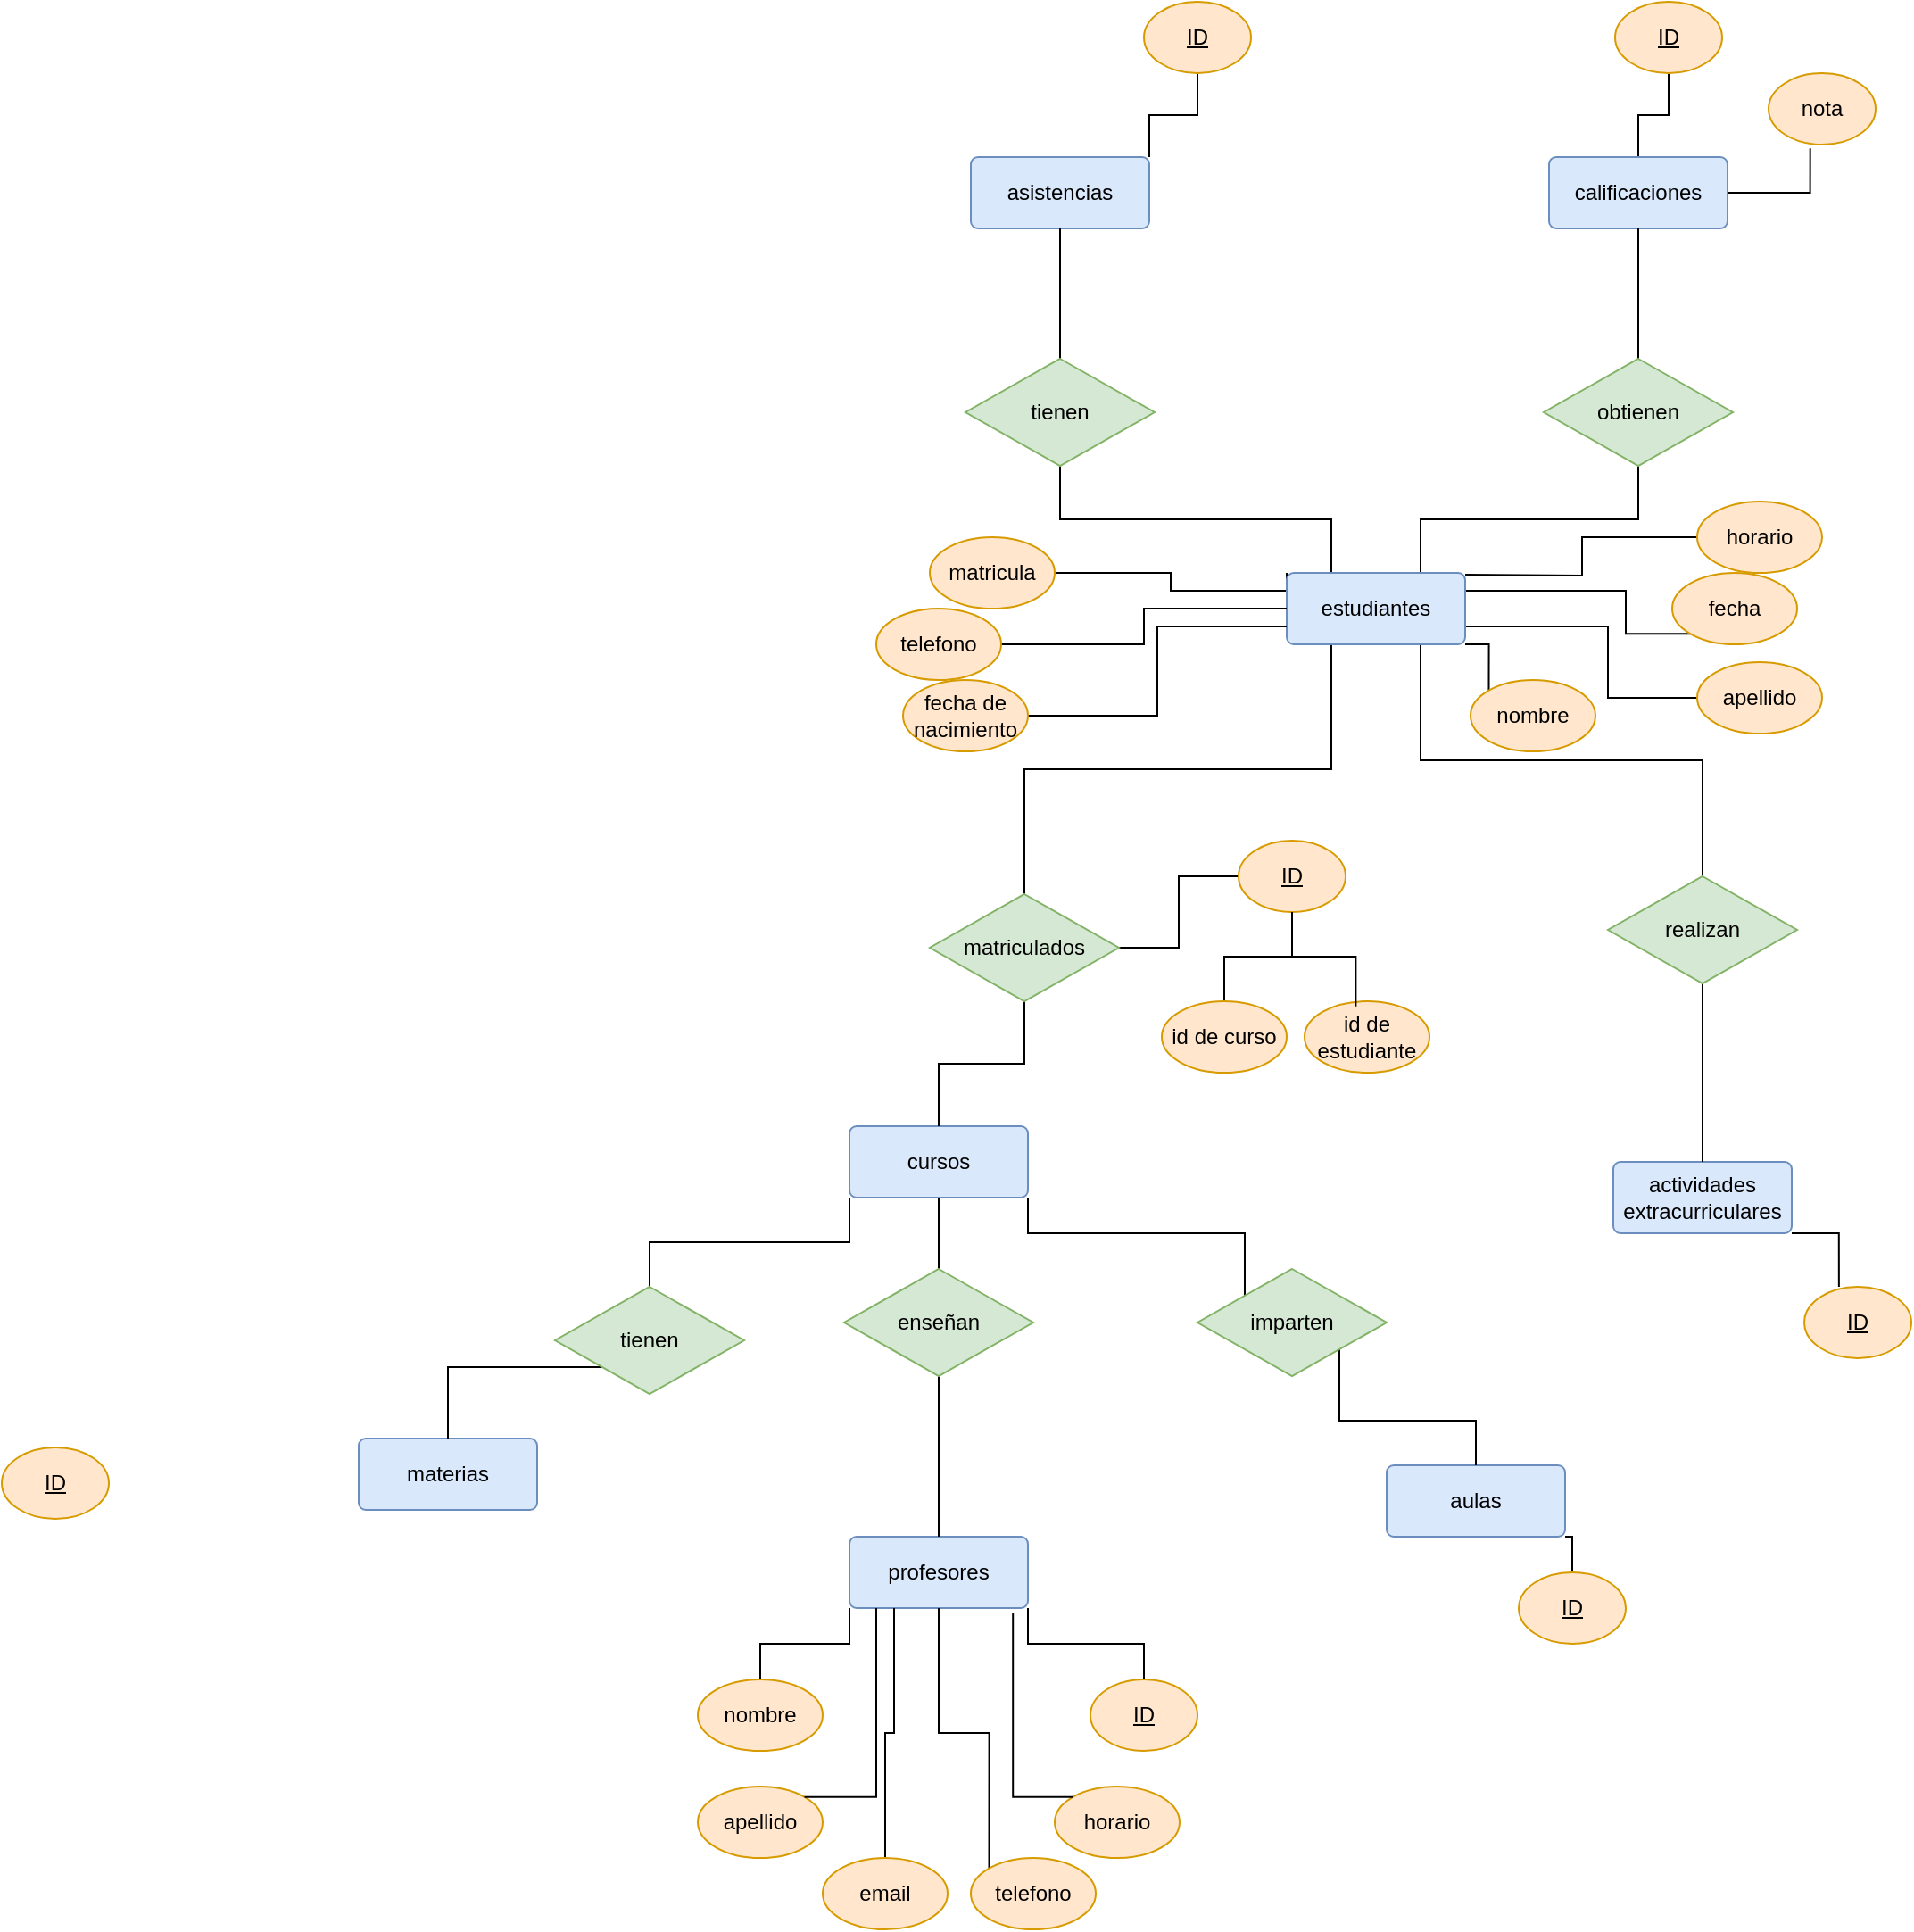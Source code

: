 <mxfile version="22.0.2" type="github">
  <diagram name="Página-1" id="Mka_hPVT99Yjn6llJlfG">
    <mxGraphModel dx="2227" dy="1882" grid="1" gridSize="10" guides="1" tooltips="1" connect="1" arrows="1" fold="1" page="1" pageScale="1" pageWidth="827" pageHeight="1169" math="0" shadow="0">
      <root>
        <mxCell id="0" />
        <mxCell id="1" parent="0" />
        <mxCell id="OjUDIB-_pPHaeTFg9-ev-72" style="edgeStyle=orthogonalEdgeStyle;rounded=0;orthogonalLoop=1;jettySize=auto;html=1;exitX=0.75;exitY=0;exitDx=0;exitDy=0;endArrow=none;endFill=0;" edge="1" parent="1" source="OjUDIB-_pPHaeTFg9-ev-1" target="OjUDIB-_pPHaeTFg9-ev-12">
          <mxGeometry relative="1" as="geometry" />
        </mxCell>
        <mxCell id="OjUDIB-_pPHaeTFg9-ev-73" style="edgeStyle=orthogonalEdgeStyle;rounded=0;orthogonalLoop=1;jettySize=auto;html=1;exitX=0.25;exitY=0;exitDx=0;exitDy=0;endArrow=none;endFill=0;" edge="1" parent="1" source="OjUDIB-_pPHaeTFg9-ev-1" target="OjUDIB-_pPHaeTFg9-ev-13">
          <mxGeometry relative="1" as="geometry" />
        </mxCell>
        <mxCell id="OjUDIB-_pPHaeTFg9-ev-74" style="edgeStyle=orthogonalEdgeStyle;rounded=0;orthogonalLoop=1;jettySize=auto;html=1;exitX=0.75;exitY=1;exitDx=0;exitDy=0;endArrow=none;endFill=0;" edge="1" parent="1" source="OjUDIB-_pPHaeTFg9-ev-1" target="OjUDIB-_pPHaeTFg9-ev-14">
          <mxGeometry relative="1" as="geometry" />
        </mxCell>
        <mxCell id="OjUDIB-_pPHaeTFg9-ev-75" style="edgeStyle=orthogonalEdgeStyle;rounded=0;orthogonalLoop=1;jettySize=auto;html=1;exitX=0.25;exitY=1;exitDx=0;exitDy=0;entryX=0.5;entryY=0;entryDx=0;entryDy=0;endArrow=none;endFill=0;" edge="1" parent="1" source="OjUDIB-_pPHaeTFg9-ev-1" target="OjUDIB-_pPHaeTFg9-ev-11">
          <mxGeometry relative="1" as="geometry" />
        </mxCell>
        <mxCell id="OjUDIB-_pPHaeTFg9-ev-79" style="edgeStyle=orthogonalEdgeStyle;rounded=0;orthogonalLoop=1;jettySize=auto;html=1;exitX=1;exitY=0;exitDx=0;exitDy=0;entryX=0;entryY=0.5;entryDx=0;entryDy=0;endArrow=none;endFill=0;" edge="1" parent="1" target="OjUDIB-_pPHaeTFg9-ev-61">
          <mxGeometry relative="1" as="geometry">
            <mxPoint x="690" y="151" as="targetPoint" />
            <mxPoint x="490" y="81" as="sourcePoint" />
          </mxGeometry>
        </mxCell>
        <mxCell id="OjUDIB-_pPHaeTFg9-ev-80" style="edgeStyle=orthogonalEdgeStyle;rounded=0;orthogonalLoop=1;jettySize=auto;html=1;exitX=1;exitY=0.25;exitDx=0;exitDy=0;entryX=0;entryY=1;entryDx=0;entryDy=0;endArrow=none;endFill=0;" edge="1" parent="1" source="OjUDIB-_pPHaeTFg9-ev-1" target="OjUDIB-_pPHaeTFg9-ev-63">
          <mxGeometry relative="1" as="geometry">
            <Array as="points">
              <mxPoint x="580" y="90" />
              <mxPoint x="580" y="114" />
            </Array>
          </mxGeometry>
        </mxCell>
        <mxCell id="OjUDIB-_pPHaeTFg9-ev-82" style="edgeStyle=orthogonalEdgeStyle;rounded=0;orthogonalLoop=1;jettySize=auto;html=1;exitX=1;exitY=0.75;exitDx=0;exitDy=0;entryX=0;entryY=0.5;entryDx=0;entryDy=0;endArrow=none;endFill=0;" edge="1" parent="1" source="OjUDIB-_pPHaeTFg9-ev-1" target="OjUDIB-_pPHaeTFg9-ev-58">
          <mxGeometry relative="1" as="geometry">
            <Array as="points">
              <mxPoint x="570" y="110" />
              <mxPoint x="570" y="150" />
            </Array>
          </mxGeometry>
        </mxCell>
        <mxCell id="OjUDIB-_pPHaeTFg9-ev-85" style="edgeStyle=orthogonalEdgeStyle;rounded=0;orthogonalLoop=1;jettySize=auto;html=1;exitX=0;exitY=0;exitDx=0;exitDy=0;entryX=1;entryY=0.5;entryDx=0;entryDy=0;endArrow=none;endFill=0;" edge="1" parent="1" source="OjUDIB-_pPHaeTFg9-ev-1" target="OjUDIB-_pPHaeTFg9-ev-62">
          <mxGeometry relative="1" as="geometry">
            <Array as="points">
              <mxPoint x="390" y="90" />
              <mxPoint x="325" y="90" />
              <mxPoint x="325" y="80" />
            </Array>
          </mxGeometry>
        </mxCell>
        <mxCell id="OjUDIB-_pPHaeTFg9-ev-88" style="edgeStyle=orthogonalEdgeStyle;rounded=0;orthogonalLoop=1;jettySize=auto;html=1;exitX=1;exitY=1;exitDx=0;exitDy=0;entryX=0;entryY=0;entryDx=0;entryDy=0;endArrow=none;endFill=0;" edge="1" parent="1" source="OjUDIB-_pPHaeTFg9-ev-1" target="OjUDIB-_pPHaeTFg9-ev-57">
          <mxGeometry relative="1" as="geometry" />
        </mxCell>
        <mxCell id="OjUDIB-_pPHaeTFg9-ev-1" value="estudiantes" style="rounded=1;arcSize=10;whiteSpace=wrap;html=1;align=center;fillColor=#dae8fc;strokeColor=#6c8ebf;" vertex="1" parent="1">
          <mxGeometry x="390" y="80" width="100" height="40" as="geometry" />
        </mxCell>
        <mxCell id="OjUDIB-_pPHaeTFg9-ev-29" style="edgeStyle=orthogonalEdgeStyle;rounded=0;orthogonalLoop=1;jettySize=auto;html=1;exitX=1;exitY=1;exitDx=0;exitDy=0;entryX=0;entryY=0;entryDx=0;entryDy=0;endArrow=none;endFill=0;" edge="1" parent="1" source="OjUDIB-_pPHaeTFg9-ev-2" target="OjUDIB-_pPHaeTFg9-ev-15">
          <mxGeometry relative="1" as="geometry" />
        </mxCell>
        <mxCell id="OjUDIB-_pPHaeTFg9-ev-31" style="edgeStyle=orthogonalEdgeStyle;rounded=0;orthogonalLoop=1;jettySize=auto;html=1;exitX=0.5;exitY=1;exitDx=0;exitDy=0;entryX=0.5;entryY=0;entryDx=0;entryDy=0;endArrow=none;endFill=0;" edge="1" parent="1" source="OjUDIB-_pPHaeTFg9-ev-2" target="OjUDIB-_pPHaeTFg9-ev-16">
          <mxGeometry relative="1" as="geometry" />
        </mxCell>
        <mxCell id="OjUDIB-_pPHaeTFg9-ev-33" style="edgeStyle=orthogonalEdgeStyle;rounded=0;orthogonalLoop=1;jettySize=auto;html=1;exitX=0;exitY=1;exitDx=0;exitDy=0;endArrow=none;endFill=0;" edge="1" parent="1" source="OjUDIB-_pPHaeTFg9-ev-2" target="OjUDIB-_pPHaeTFg9-ev-17">
          <mxGeometry relative="1" as="geometry" />
        </mxCell>
        <mxCell id="OjUDIB-_pPHaeTFg9-ev-2" value="cursos" style="rounded=1;arcSize=10;whiteSpace=wrap;html=1;align=center;fillColor=#dae8fc;strokeColor=#6c8ebf;" vertex="1" parent="1">
          <mxGeometry x="145" y="390" width="100" height="40" as="geometry" />
        </mxCell>
        <mxCell id="OjUDIB-_pPHaeTFg9-ev-52" style="edgeStyle=orthogonalEdgeStyle;rounded=0;orthogonalLoop=1;jettySize=auto;html=1;exitX=1;exitY=1;exitDx=0;exitDy=0;entryX=0.5;entryY=0;entryDx=0;entryDy=0;endArrow=none;endFill=0;" edge="1" parent="1" source="OjUDIB-_pPHaeTFg9-ev-3" target="OjUDIB-_pPHaeTFg9-ev-44">
          <mxGeometry relative="1" as="geometry" />
        </mxCell>
        <mxCell id="OjUDIB-_pPHaeTFg9-ev-3" value="aulas" style="rounded=1;arcSize=10;whiteSpace=wrap;html=1;align=center;fillColor=#dae8fc;strokeColor=#6c8ebf;" vertex="1" parent="1">
          <mxGeometry x="446" y="580" width="100" height="40" as="geometry" />
        </mxCell>
        <mxCell id="OjUDIB-_pPHaeTFg9-ev-53" style="edgeStyle=orthogonalEdgeStyle;rounded=0;orthogonalLoop=1;jettySize=auto;html=1;exitX=1;exitY=1;exitDx=0;exitDy=0;endArrow=none;endFill=0;" edge="1" parent="1" source="OjUDIB-_pPHaeTFg9-ev-4" target="OjUDIB-_pPHaeTFg9-ev-43">
          <mxGeometry relative="1" as="geometry" />
        </mxCell>
        <mxCell id="OjUDIB-_pPHaeTFg9-ev-96" style="edgeStyle=orthogonalEdgeStyle;rounded=0;orthogonalLoop=1;jettySize=auto;html=1;exitX=0;exitY=1;exitDx=0;exitDy=0;entryX=0.5;entryY=0;entryDx=0;entryDy=0;endArrow=none;endFill=0;" edge="1" parent="1" source="OjUDIB-_pPHaeTFg9-ev-4" target="OjUDIB-_pPHaeTFg9-ev-91">
          <mxGeometry relative="1" as="geometry" />
        </mxCell>
        <mxCell id="OjUDIB-_pPHaeTFg9-ev-4" value="profesores" style="rounded=1;arcSize=10;whiteSpace=wrap;html=1;align=center;fillColor=#dae8fc;strokeColor=#6c8ebf;" vertex="1" parent="1">
          <mxGeometry x="145" y="620" width="100" height="40" as="geometry" />
        </mxCell>
        <mxCell id="OjUDIB-_pPHaeTFg9-ev-5" value="materias" style="rounded=1;arcSize=10;whiteSpace=wrap;html=1;align=center;fillColor=#dae8fc;strokeColor=#6c8ebf;" vertex="1" parent="1">
          <mxGeometry x="-130" y="565" width="100" height="40" as="geometry" />
        </mxCell>
        <mxCell id="OjUDIB-_pPHaeTFg9-ev-6" value="actividades extracurriculares" style="rounded=1;arcSize=10;whiteSpace=wrap;html=1;align=center;fillColor=#dae8fc;strokeColor=#6c8ebf;" vertex="1" parent="1">
          <mxGeometry x="573" y="410" width="100" height="40" as="geometry" />
        </mxCell>
        <mxCell id="OjUDIB-_pPHaeTFg9-ev-56" style="edgeStyle=orthogonalEdgeStyle;rounded=0;orthogonalLoop=1;jettySize=auto;html=1;exitX=1;exitY=0;exitDx=0;exitDy=0;entryX=0.5;entryY=1;entryDx=0;entryDy=0;endArrow=none;endFill=0;" edge="1" parent="1" source="OjUDIB-_pPHaeTFg9-ev-7" target="OjUDIB-_pPHaeTFg9-ev-55">
          <mxGeometry relative="1" as="geometry" />
        </mxCell>
        <mxCell id="OjUDIB-_pPHaeTFg9-ev-7" value="asistencias" style="rounded=1;arcSize=10;whiteSpace=wrap;html=1;align=center;fillColor=#dae8fc;strokeColor=#6c8ebf;" vertex="1" parent="1">
          <mxGeometry x="213" y="-153" width="100" height="40" as="geometry" />
        </mxCell>
        <mxCell id="OjUDIB-_pPHaeTFg9-ev-49" style="edgeStyle=orthogonalEdgeStyle;rounded=0;orthogonalLoop=1;jettySize=auto;html=1;endArrow=none;endFill=0;" edge="1" parent="1" source="OjUDIB-_pPHaeTFg9-ev-8" target="OjUDIB-_pPHaeTFg9-ev-47">
          <mxGeometry relative="1" as="geometry" />
        </mxCell>
        <mxCell id="OjUDIB-_pPHaeTFg9-ev-8" value="calificaciones" style="rounded=1;arcSize=10;whiteSpace=wrap;html=1;align=center;fillColor=#dae8fc;strokeColor=#6c8ebf;" vertex="1" parent="1">
          <mxGeometry x="537" y="-153" width="100" height="40" as="geometry" />
        </mxCell>
        <mxCell id="OjUDIB-_pPHaeTFg9-ev-28" style="edgeStyle=orthogonalEdgeStyle;rounded=0;orthogonalLoop=1;jettySize=auto;html=1;exitX=0.5;exitY=1;exitDx=0;exitDy=0;entryX=0.5;entryY=0;entryDx=0;entryDy=0;endArrow=none;endFill=0;" edge="1" parent="1" source="OjUDIB-_pPHaeTFg9-ev-11" target="OjUDIB-_pPHaeTFg9-ev-2">
          <mxGeometry relative="1" as="geometry" />
        </mxCell>
        <mxCell id="OjUDIB-_pPHaeTFg9-ev-89" style="edgeStyle=orthogonalEdgeStyle;rounded=0;orthogonalLoop=1;jettySize=auto;html=1;exitX=1;exitY=0.5;exitDx=0;exitDy=0;entryX=0;entryY=0.5;entryDx=0;entryDy=0;endArrow=none;endFill=0;" edge="1" parent="1" source="OjUDIB-_pPHaeTFg9-ev-11" target="OjUDIB-_pPHaeTFg9-ev-35">
          <mxGeometry relative="1" as="geometry" />
        </mxCell>
        <mxCell id="OjUDIB-_pPHaeTFg9-ev-11" value="matriculados" style="shape=rhombus;perimeter=rhombusPerimeter;whiteSpace=wrap;html=1;align=center;fillColor=#d5e8d4;strokeColor=#82b366;" vertex="1" parent="1">
          <mxGeometry x="190" y="260" width="106" height="60" as="geometry" />
        </mxCell>
        <mxCell id="OjUDIB-_pPHaeTFg9-ev-19" style="edgeStyle=orthogonalEdgeStyle;rounded=0;orthogonalLoop=1;jettySize=auto;html=1;exitX=0.5;exitY=0;exitDx=0;exitDy=0;endArrow=none;endFill=0;" edge="1" parent="1" source="OjUDIB-_pPHaeTFg9-ev-12" target="OjUDIB-_pPHaeTFg9-ev-8">
          <mxGeometry relative="1" as="geometry" />
        </mxCell>
        <mxCell id="OjUDIB-_pPHaeTFg9-ev-12" value="obtienen" style="shape=rhombus;perimeter=rhombusPerimeter;whiteSpace=wrap;html=1;align=center;fillColor=#d5e8d4;strokeColor=#82b366;" vertex="1" parent="1">
          <mxGeometry x="534" y="-40" width="106" height="60" as="geometry" />
        </mxCell>
        <mxCell id="OjUDIB-_pPHaeTFg9-ev-23" style="edgeStyle=orthogonalEdgeStyle;rounded=0;orthogonalLoop=1;jettySize=auto;html=1;exitX=0.5;exitY=0;exitDx=0;exitDy=0;endArrow=none;endFill=0;" edge="1" parent="1" source="OjUDIB-_pPHaeTFg9-ev-13" target="OjUDIB-_pPHaeTFg9-ev-7">
          <mxGeometry relative="1" as="geometry" />
        </mxCell>
        <mxCell id="OjUDIB-_pPHaeTFg9-ev-13" value="tienen" style="shape=rhombus;perimeter=rhombusPerimeter;whiteSpace=wrap;html=1;align=center;fillColor=#d5e8d4;strokeColor=#82b366;" vertex="1" parent="1">
          <mxGeometry x="210" y="-40" width="106" height="60" as="geometry" />
        </mxCell>
        <mxCell id="OjUDIB-_pPHaeTFg9-ev-26" style="edgeStyle=orthogonalEdgeStyle;rounded=0;orthogonalLoop=1;jettySize=auto;html=1;exitX=0.5;exitY=1;exitDx=0;exitDy=0;entryX=0.5;entryY=0;entryDx=0;entryDy=0;endArrow=none;endFill=0;" edge="1" parent="1" source="OjUDIB-_pPHaeTFg9-ev-14" target="OjUDIB-_pPHaeTFg9-ev-6">
          <mxGeometry relative="1" as="geometry" />
        </mxCell>
        <mxCell id="OjUDIB-_pPHaeTFg9-ev-14" value="realizan" style="shape=rhombus;perimeter=rhombusPerimeter;whiteSpace=wrap;html=1;align=center;fillColor=#d5e8d4;strokeColor=#82b366;" vertex="1" parent="1">
          <mxGeometry x="570" y="250" width="106" height="60" as="geometry" />
        </mxCell>
        <mxCell id="OjUDIB-_pPHaeTFg9-ev-30" style="edgeStyle=orthogonalEdgeStyle;rounded=0;orthogonalLoop=1;jettySize=auto;html=1;exitX=1;exitY=1;exitDx=0;exitDy=0;endArrow=none;endFill=0;" edge="1" parent="1" source="OjUDIB-_pPHaeTFg9-ev-15" target="OjUDIB-_pPHaeTFg9-ev-3">
          <mxGeometry relative="1" as="geometry" />
        </mxCell>
        <mxCell id="OjUDIB-_pPHaeTFg9-ev-15" value="imparten" style="shape=rhombus;perimeter=rhombusPerimeter;whiteSpace=wrap;html=1;align=center;fillColor=#d5e8d4;strokeColor=#82b366;" vertex="1" parent="1">
          <mxGeometry x="340" y="470" width="106" height="60" as="geometry" />
        </mxCell>
        <mxCell id="OjUDIB-_pPHaeTFg9-ev-32" style="edgeStyle=orthogonalEdgeStyle;rounded=0;orthogonalLoop=1;jettySize=auto;html=1;exitX=0.5;exitY=1;exitDx=0;exitDy=0;endArrow=none;endFill=0;" edge="1" parent="1" source="OjUDIB-_pPHaeTFg9-ev-16" target="OjUDIB-_pPHaeTFg9-ev-4">
          <mxGeometry relative="1" as="geometry" />
        </mxCell>
        <mxCell id="OjUDIB-_pPHaeTFg9-ev-16" value="enseñan" style="shape=rhombus;perimeter=rhombusPerimeter;whiteSpace=wrap;html=1;align=center;fillColor=#d5e8d4;strokeColor=#82b366;" vertex="1" parent="1">
          <mxGeometry x="142" y="470" width="106" height="60" as="geometry" />
        </mxCell>
        <mxCell id="OjUDIB-_pPHaeTFg9-ev-34" style="edgeStyle=orthogonalEdgeStyle;rounded=0;orthogonalLoop=1;jettySize=auto;html=1;exitX=0;exitY=1;exitDx=0;exitDy=0;entryX=0.5;entryY=0;entryDx=0;entryDy=0;endArrow=none;endFill=0;" edge="1" parent="1" source="OjUDIB-_pPHaeTFg9-ev-17" target="OjUDIB-_pPHaeTFg9-ev-5">
          <mxGeometry relative="1" as="geometry" />
        </mxCell>
        <mxCell id="OjUDIB-_pPHaeTFg9-ev-17" value="tienen" style="shape=rhombus;perimeter=rhombusPerimeter;whiteSpace=wrap;html=1;align=center;fillColor=#d5e8d4;strokeColor=#82b366;" vertex="1" parent="1">
          <mxGeometry x="-20" y="480" width="106" height="60" as="geometry" />
        </mxCell>
        <mxCell id="OjUDIB-_pPHaeTFg9-ev-70" style="edgeStyle=orthogonalEdgeStyle;rounded=0;orthogonalLoop=1;jettySize=auto;html=1;exitX=0.5;exitY=1;exitDx=0;exitDy=0;endArrow=none;endFill=0;" edge="1" parent="1" source="OjUDIB-_pPHaeTFg9-ev-35" target="OjUDIB-_pPHaeTFg9-ev-37">
          <mxGeometry relative="1" as="geometry" />
        </mxCell>
        <mxCell id="OjUDIB-_pPHaeTFg9-ev-35" value="&lt;u&gt;ID&lt;/u&gt;" style="ellipse;whiteSpace=wrap;html=1;align=center;fillColor=#ffe6cc;strokeColor=#d79b00;" vertex="1" parent="1">
          <mxGeometry x="363" y="230" width="60" height="40" as="geometry" />
        </mxCell>
        <mxCell id="OjUDIB-_pPHaeTFg9-ev-36" value="id de estudiante" style="ellipse;whiteSpace=wrap;html=1;align=center;fillColor=#ffe6cc;strokeColor=#d79b00;" vertex="1" parent="1">
          <mxGeometry x="400" y="320" width="70" height="40" as="geometry" />
        </mxCell>
        <mxCell id="OjUDIB-_pPHaeTFg9-ev-37" value="id de curso" style="ellipse;whiteSpace=wrap;html=1;align=center;fillColor=#ffe6cc;strokeColor=#d79b00;" vertex="1" parent="1">
          <mxGeometry x="320" y="320" width="70" height="40" as="geometry" />
        </mxCell>
        <mxCell id="OjUDIB-_pPHaeTFg9-ev-43" value="&lt;u&gt;ID&lt;/u&gt;" style="ellipse;whiteSpace=wrap;html=1;align=center;fillColor=#ffe6cc;strokeColor=#d79b00;" vertex="1" parent="1">
          <mxGeometry x="280" y="700" width="60" height="40" as="geometry" />
        </mxCell>
        <mxCell id="OjUDIB-_pPHaeTFg9-ev-44" value="&lt;u&gt;ID&lt;/u&gt;" style="ellipse;whiteSpace=wrap;html=1;align=center;fillColor=#ffe6cc;strokeColor=#d79b00;" vertex="1" parent="1">
          <mxGeometry x="520" y="640" width="60" height="40" as="geometry" />
        </mxCell>
        <mxCell id="OjUDIB-_pPHaeTFg9-ev-45" value="&lt;u&gt;ID&lt;/u&gt;" style="ellipse;whiteSpace=wrap;html=1;align=center;fillColor=#ffe6cc;strokeColor=#d79b00;" vertex="1" parent="1">
          <mxGeometry x="-330" y="570" width="60" height="40" as="geometry" />
        </mxCell>
        <mxCell id="OjUDIB-_pPHaeTFg9-ev-46" value="&lt;u&gt;ID&lt;/u&gt;" style="ellipse;whiteSpace=wrap;html=1;align=center;fillColor=#ffe6cc;strokeColor=#d79b00;" vertex="1" parent="1">
          <mxGeometry x="680" y="480" width="60" height="40" as="geometry" />
        </mxCell>
        <mxCell id="OjUDIB-_pPHaeTFg9-ev-47" value="&lt;u&gt;ID&lt;/u&gt;" style="ellipse;whiteSpace=wrap;html=1;align=center;fillColor=#ffe6cc;strokeColor=#d79b00;" vertex="1" parent="1">
          <mxGeometry x="574" y="-240" width="60" height="40" as="geometry" />
        </mxCell>
        <mxCell id="OjUDIB-_pPHaeTFg9-ev-48" value="nota" style="ellipse;whiteSpace=wrap;html=1;align=center;fillColor=#ffe6cc;strokeColor=#d79b00;" vertex="1" parent="1">
          <mxGeometry x="660" y="-200" width="60" height="40" as="geometry" />
        </mxCell>
        <mxCell id="OjUDIB-_pPHaeTFg9-ev-50" style="edgeStyle=orthogonalEdgeStyle;rounded=0;orthogonalLoop=1;jettySize=auto;html=1;exitX=1;exitY=0.5;exitDx=0;exitDy=0;entryX=0.389;entryY=1.054;entryDx=0;entryDy=0;entryPerimeter=0;endArrow=none;endFill=0;" edge="1" parent="1" source="OjUDIB-_pPHaeTFg9-ev-8" target="OjUDIB-_pPHaeTFg9-ev-48">
          <mxGeometry relative="1" as="geometry" />
        </mxCell>
        <mxCell id="OjUDIB-_pPHaeTFg9-ev-51" style="edgeStyle=orthogonalEdgeStyle;rounded=0;orthogonalLoop=1;jettySize=auto;html=1;exitX=1;exitY=1;exitDx=0;exitDy=0;entryX=0.324;entryY=0.001;entryDx=0;entryDy=0;entryPerimeter=0;endArrow=none;endFill=0;" edge="1" parent="1" source="OjUDIB-_pPHaeTFg9-ev-6" target="OjUDIB-_pPHaeTFg9-ev-46">
          <mxGeometry relative="1" as="geometry" />
        </mxCell>
        <mxCell id="OjUDIB-_pPHaeTFg9-ev-55" value="&lt;u&gt;ID&lt;/u&gt;" style="ellipse;whiteSpace=wrap;html=1;align=center;fillColor=#ffe6cc;strokeColor=#d79b00;" vertex="1" parent="1">
          <mxGeometry x="310" y="-240" width="60" height="40" as="geometry" />
        </mxCell>
        <mxCell id="OjUDIB-_pPHaeTFg9-ev-57" value="nombre" style="ellipse;whiteSpace=wrap;html=1;align=center;fillColor=#ffe6cc;strokeColor=#d79b00;" vertex="1" parent="1">
          <mxGeometry x="493" y="140" width="70" height="40" as="geometry" />
        </mxCell>
        <mxCell id="OjUDIB-_pPHaeTFg9-ev-58" value="apellido" style="ellipse;whiteSpace=wrap;html=1;align=center;fillColor=#ffe6cc;strokeColor=#d79b00;" vertex="1" parent="1">
          <mxGeometry x="620" y="130" width="70" height="40" as="geometry" />
        </mxCell>
        <mxCell id="OjUDIB-_pPHaeTFg9-ev-87" style="edgeStyle=orthogonalEdgeStyle;rounded=0;orthogonalLoop=1;jettySize=auto;html=1;exitX=1;exitY=0.5;exitDx=0;exitDy=0;entryX=0;entryY=0.75;entryDx=0;entryDy=0;endArrow=none;endFill=0;" edge="1" parent="1" source="OjUDIB-_pPHaeTFg9-ev-59" target="OjUDIB-_pPHaeTFg9-ev-1">
          <mxGeometry relative="1" as="geometry" />
        </mxCell>
        <mxCell id="OjUDIB-_pPHaeTFg9-ev-59" value="fecha de nacimiento" style="ellipse;whiteSpace=wrap;html=1;align=center;fillColor=#ffe6cc;strokeColor=#d79b00;" vertex="1" parent="1">
          <mxGeometry x="175" y="140" width="70" height="40" as="geometry" />
        </mxCell>
        <mxCell id="OjUDIB-_pPHaeTFg9-ev-86" style="edgeStyle=orthogonalEdgeStyle;rounded=0;orthogonalLoop=1;jettySize=auto;html=1;exitX=1;exitY=0.5;exitDx=0;exitDy=0;entryX=0;entryY=0.5;entryDx=0;entryDy=0;endArrow=none;endFill=0;" edge="1" parent="1" source="OjUDIB-_pPHaeTFg9-ev-60" target="OjUDIB-_pPHaeTFg9-ev-1">
          <mxGeometry relative="1" as="geometry" />
        </mxCell>
        <mxCell id="OjUDIB-_pPHaeTFg9-ev-60" value="telefono" style="ellipse;whiteSpace=wrap;html=1;align=center;fillColor=#ffe6cc;strokeColor=#d79b00;" vertex="1" parent="1">
          <mxGeometry x="160" y="100" width="70" height="40" as="geometry" />
        </mxCell>
        <mxCell id="OjUDIB-_pPHaeTFg9-ev-61" value="horario" style="ellipse;whiteSpace=wrap;html=1;align=center;fillColor=#ffe6cc;strokeColor=#d79b00;" vertex="1" parent="1">
          <mxGeometry x="620" y="40" width="70" height="40" as="geometry" />
        </mxCell>
        <mxCell id="OjUDIB-_pPHaeTFg9-ev-62" value="matricula" style="ellipse;whiteSpace=wrap;html=1;align=center;fillColor=#ffe6cc;strokeColor=#d79b00;" vertex="1" parent="1">
          <mxGeometry x="190" y="60" width="70" height="40" as="geometry" />
        </mxCell>
        <mxCell id="OjUDIB-_pPHaeTFg9-ev-63" value="fecha" style="ellipse;whiteSpace=wrap;html=1;align=center;fillColor=#ffe6cc;strokeColor=#d79b00;" vertex="1" parent="1">
          <mxGeometry x="606" y="80" width="70" height="40" as="geometry" />
        </mxCell>
        <mxCell id="OjUDIB-_pPHaeTFg9-ev-90" style="edgeStyle=orthogonalEdgeStyle;rounded=0;orthogonalLoop=1;jettySize=auto;html=1;exitX=0.5;exitY=1;exitDx=0;exitDy=0;entryX=0.41;entryY=0.073;entryDx=0;entryDy=0;entryPerimeter=0;endArrow=none;endFill=0;" edge="1" parent="1" source="OjUDIB-_pPHaeTFg9-ev-35" target="OjUDIB-_pPHaeTFg9-ev-36">
          <mxGeometry relative="1" as="geometry" />
        </mxCell>
        <mxCell id="OjUDIB-_pPHaeTFg9-ev-91" value="nombre" style="ellipse;whiteSpace=wrap;html=1;align=center;fillColor=#ffe6cc;strokeColor=#d79b00;" vertex="1" parent="1">
          <mxGeometry x="60" y="700" width="70" height="40" as="geometry" />
        </mxCell>
        <mxCell id="OjUDIB-_pPHaeTFg9-ev-92" value="apellido" style="ellipse;whiteSpace=wrap;html=1;align=center;fillColor=#ffe6cc;strokeColor=#d79b00;" vertex="1" parent="1">
          <mxGeometry x="60" y="760" width="70" height="40" as="geometry" />
        </mxCell>
        <mxCell id="OjUDIB-_pPHaeTFg9-ev-100" style="edgeStyle=orthogonalEdgeStyle;rounded=0;orthogonalLoop=1;jettySize=auto;html=1;exitX=0;exitY=0;exitDx=0;exitDy=0;entryX=0.5;entryY=1;entryDx=0;entryDy=0;endArrow=none;endFill=0;" edge="1" parent="1" source="OjUDIB-_pPHaeTFg9-ev-93" target="OjUDIB-_pPHaeTFg9-ev-4">
          <mxGeometry relative="1" as="geometry" />
        </mxCell>
        <mxCell id="OjUDIB-_pPHaeTFg9-ev-93" value="telefono" style="ellipse;whiteSpace=wrap;html=1;align=center;fillColor=#ffe6cc;strokeColor=#d79b00;" vertex="1" parent="1">
          <mxGeometry x="213" y="800" width="70" height="40" as="geometry" />
        </mxCell>
        <mxCell id="OjUDIB-_pPHaeTFg9-ev-94" value="horario" style="ellipse;whiteSpace=wrap;html=1;align=center;fillColor=#ffe6cc;strokeColor=#d79b00;" vertex="1" parent="1">
          <mxGeometry x="260" y="760" width="70" height="40" as="geometry" />
        </mxCell>
        <mxCell id="OjUDIB-_pPHaeTFg9-ev-99" style="edgeStyle=orthogonalEdgeStyle;rounded=0;orthogonalLoop=1;jettySize=auto;html=1;exitX=0.5;exitY=0;exitDx=0;exitDy=0;entryX=0.25;entryY=1;entryDx=0;entryDy=0;endArrow=none;endFill=0;" edge="1" parent="1" source="OjUDIB-_pPHaeTFg9-ev-95" target="OjUDIB-_pPHaeTFg9-ev-4">
          <mxGeometry relative="1" as="geometry" />
        </mxCell>
        <mxCell id="OjUDIB-_pPHaeTFg9-ev-95" value="email" style="ellipse;whiteSpace=wrap;html=1;align=center;fillColor=#ffe6cc;strokeColor=#d79b00;" vertex="1" parent="1">
          <mxGeometry x="130" y="800" width="70" height="40" as="geometry" />
        </mxCell>
        <mxCell id="OjUDIB-_pPHaeTFg9-ev-101" style="edgeStyle=orthogonalEdgeStyle;rounded=0;orthogonalLoop=1;jettySize=auto;html=1;exitX=0;exitY=0;exitDx=0;exitDy=0;entryX=0.916;entryY=1.069;entryDx=0;entryDy=0;entryPerimeter=0;endArrow=none;endFill=0;" edge="1" parent="1" source="OjUDIB-_pPHaeTFg9-ev-94" target="OjUDIB-_pPHaeTFg9-ev-4">
          <mxGeometry relative="1" as="geometry" />
        </mxCell>
        <mxCell id="OjUDIB-_pPHaeTFg9-ev-102" style="edgeStyle=orthogonalEdgeStyle;rounded=0;orthogonalLoop=1;jettySize=auto;html=1;exitX=1;exitY=0;exitDx=0;exitDy=0;entryX=0.15;entryY=1;entryDx=0;entryDy=0;entryPerimeter=0;endArrow=none;endFill=0;" edge="1" parent="1" source="OjUDIB-_pPHaeTFg9-ev-92" target="OjUDIB-_pPHaeTFg9-ev-4">
          <mxGeometry relative="1" as="geometry" />
        </mxCell>
      </root>
    </mxGraphModel>
  </diagram>
</mxfile>

